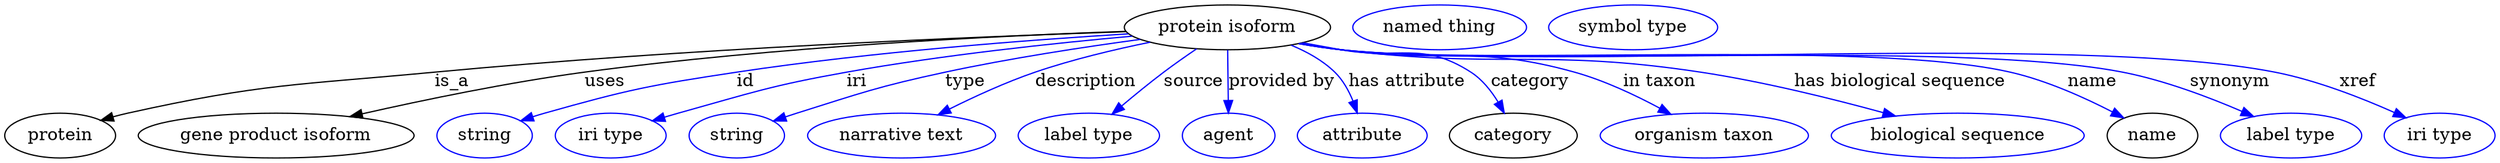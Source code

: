 digraph {
	graph [bb="0,0,1638.1,123"];
	node [label="\N"];
	"protein isoform"	 [height=0.5,
		label="protein isoform",
		pos="801.75,105",
		width=1.8234];
	protein	 [height=0.5,
		pos="35.747,18",
		width=0.99297];
	"protein isoform" -> protein	 [label=is_a,
		lp="299.75,61.5",
		pos="e,63.019,30.035 736.79,102.26 639.27,97.739 449.3,87.335 288.75,69 195.75,58.38 170.98,60.869 80.747,36 78.1,35.271 75.398,34.435 \
72.696,33.532"];
	"gene product isoform"	 [height=0.5,
		pos="176.75,18",
		width=2.4192];
	"protein isoform" -> "gene product isoform"	 [label=uses,
		lp="394.75,61.5",
		pos="e,227.08,32.813 736.39,102.56 653.62,98.749 506.82,89.557 382.75,69 333.05,60.766 277.68,46.779 236.87,35.534"];
	id	 [color=blue,
		height=0.5,
		label=string,
		pos="312.75,18",
		width=0.84854];
	"protein isoform" -> id	 [color=blue,
		label=id,
		lp="488.25,61.5",
		pos="e,336.58,29.542 738.13,100.39 673.47,95.099 570.61,85.032 482.75,69 424.1,58.299 409.03,55.639 352.75,36 350.5,35.217 348.21,34.357 \
345.92,33.451",
		style=solid];
	iri	 [color=blue,
		height=0.5,
		label="iri type",
		pos="397.75,18",
		width=1.011];
	"protein isoform" -> iri	 [color=blue,
		label=iri,
		lp="564.25,61.5",
		pos="e,425.67,29.676 740.68,98.275 691.08,92.267 619.48,82.349 557.75,69 505.77,57.761 493.05,53.229 442.75,36 440.22,35.135 437.63,34.208 \
435.03,33.248",
		style=solid];
	type	 [color=blue,
		height=0.5,
		label=string,
		pos="482.75,18",
		width=0.84854];
	"protein isoform" -> type	 [color=blue,
		label=type,
		lp="632.75,61.5",
		pos="e,506.46,29.532 745.75,95.54 688.3,84.838 596.94,65.032 521.75,36 519.87,35.275 517.95,34.502 516.03,33.701",
		style=solid];
	description	 [color=blue,
		height=0.5,
		label="narrative text",
		pos="588.75,18",
		width=1.6068];
	"protein isoform" -> description	 [color=blue,
		label=description,
		lp="714.25,61.5",
		pos="e,615.49,34.191 753.63,92.638 731.93,86.476 706.19,78.341 683.75,69 663.44,60.547 641.76,49.108 624.24,39.205",
		style=solid];
	source	 [color=blue,
		height=0.5,
		label="label type",
		pos="709.75,18",
		width=1.2638];
	"protein isoform" -> source	 [color=blue,
		label=source,
		lp="780.75,61.5",
		pos="e,727.33,35.092 782.63,87.501 776.28,81.646 769.18,75.067 762.75,69 753.55,60.329 743.54,50.738 734.72,42.234",
		style=solid];
	"provided by"	 [color=blue,
		height=0.5,
		label=agent,
		pos="802.75,18",
		width=0.83048];
	"protein isoform" -> "provided by"	 [color=blue,
		label="provided by",
		lp="835.75,61.5",
		pos="e,802.54,36.003 801.95,86.974 802.09,75.192 802.27,59.561 802.42,46.158",
		style=solid];
	"has attribute"	 [color=blue,
		height=0.5,
		label=attribute,
		pos="890.75,18",
		width=1.1193];
	"protein isoform" -> "has attribute"	 [color=blue,
		label="has attribute",
		lp="913.25,61.5",
		pos="e,886.16,36.19 839.59,90.265 850.05,84.805 860.71,77.756 868.75,69 874.77,62.434 879.31,53.961 882.66,45.815",
		style=solid];
	category	 [height=0.5,
		pos="989.75,18",
		width=1.1374];
	"protein isoform" -> category	 [color=blue,
		label=category,
		lp="990.25,61.5",
		pos="e,980.44,35.657 851.24,93.092 894.49,82.678 950.47,69.178 950.75,69 960.37,62.728 968.57,53.241 974.93,44.143",
		style=solid];
	"in taxon"	 [color=blue,
		height=0.5,
		label="organism taxon",
		pos="1114.7,18",
		width=1.8234];
	"protein isoform" -> "in taxon"	 [color=blue,
		label="in taxon",
		lp="1077.2,61.5",
		pos="e,1089.1,34.744 850,92.605 858.86,90.561 868.05,88.593 876.75,87 938.89,75.612 957.5,88.002 1017.7,69 1039.5,62.129 1062.2,50.484 \
1080.2,40.055",
		style=solid];
	"has biological sequence"	 [color=blue,
		height=0.5,
		label="biological sequence",
		pos="1278.7,18",
		width=2.2387];
	"protein isoform" -> "has biological sequence"	 [color=blue,
		label="has biological sequence",
		lp="1232.7,61.5",
		pos="e,1235.5,33.301 849.13,92.444 858.25,90.366 867.75,88.427 876.75,87 976.7,71.142 1004.2,87.253 1103.7,69 1145.4,61.364 1191.3,47.779 \
1225.7,36.549",
		style=solid];
	name	 [height=0.5,
		pos="1407.7,18",
		width=0.84854];
	"protein isoform" -> name	 [color=blue,
		label=name,
		lp="1357.2,61.5",
		pos="e,1386.8,31.253 848.69,92.266 857.93,90.177 867.6,88.28 876.75,87 970.37,73.909 1210,91.964 1301.7,69 1328.9,62.203 1357.3,48.072 \
1377.9,36.405",
		style=solid];
	synonym	 [color=blue,
		height=0.5,
		label="label type",
		pos="1501.7,18",
		width=1.2638];
	"protein isoform" -> synonym	 [color=blue,
		label=synonym,
		lp="1449.2,61.5",
		pos="e,1474.4,32.465 848.68,92.22 857.92,90.135 867.59,88.251 876.75,87 986.91,71.952 1268,92.36 1376.7,69 1407.7,62.348 1440.8,48.518 \
1465.1,36.937",
		style=solid];
	xref	 [color=blue,
		height=0.5,
		label="iri type",
		pos="1601.7,18",
		width=1.011];
	"protein isoform" -> xref	 [color=blue,
		label=xref,
		lp="1535.7,61.5",
		pos="e,1577.2,31.329 848.28,92.266 857.64,90.148 867.46,88.24 876.75,87 1009.4,69.289 1347.9,97.093 1478.7,69 1510.3,62.232 1544,47.699 \
1568.1,35.871",
		style=solid];
	"named thing_category"	 [color=blue,
		height=0.5,
		label="named thing",
		pos="940.75,105",
		width=1.5346];
	"macromolecular machine_name"	 [color=blue,
		height=0.5,
		label="symbol type",
		pos="1068.7,105",
		width=1.5165];
}
